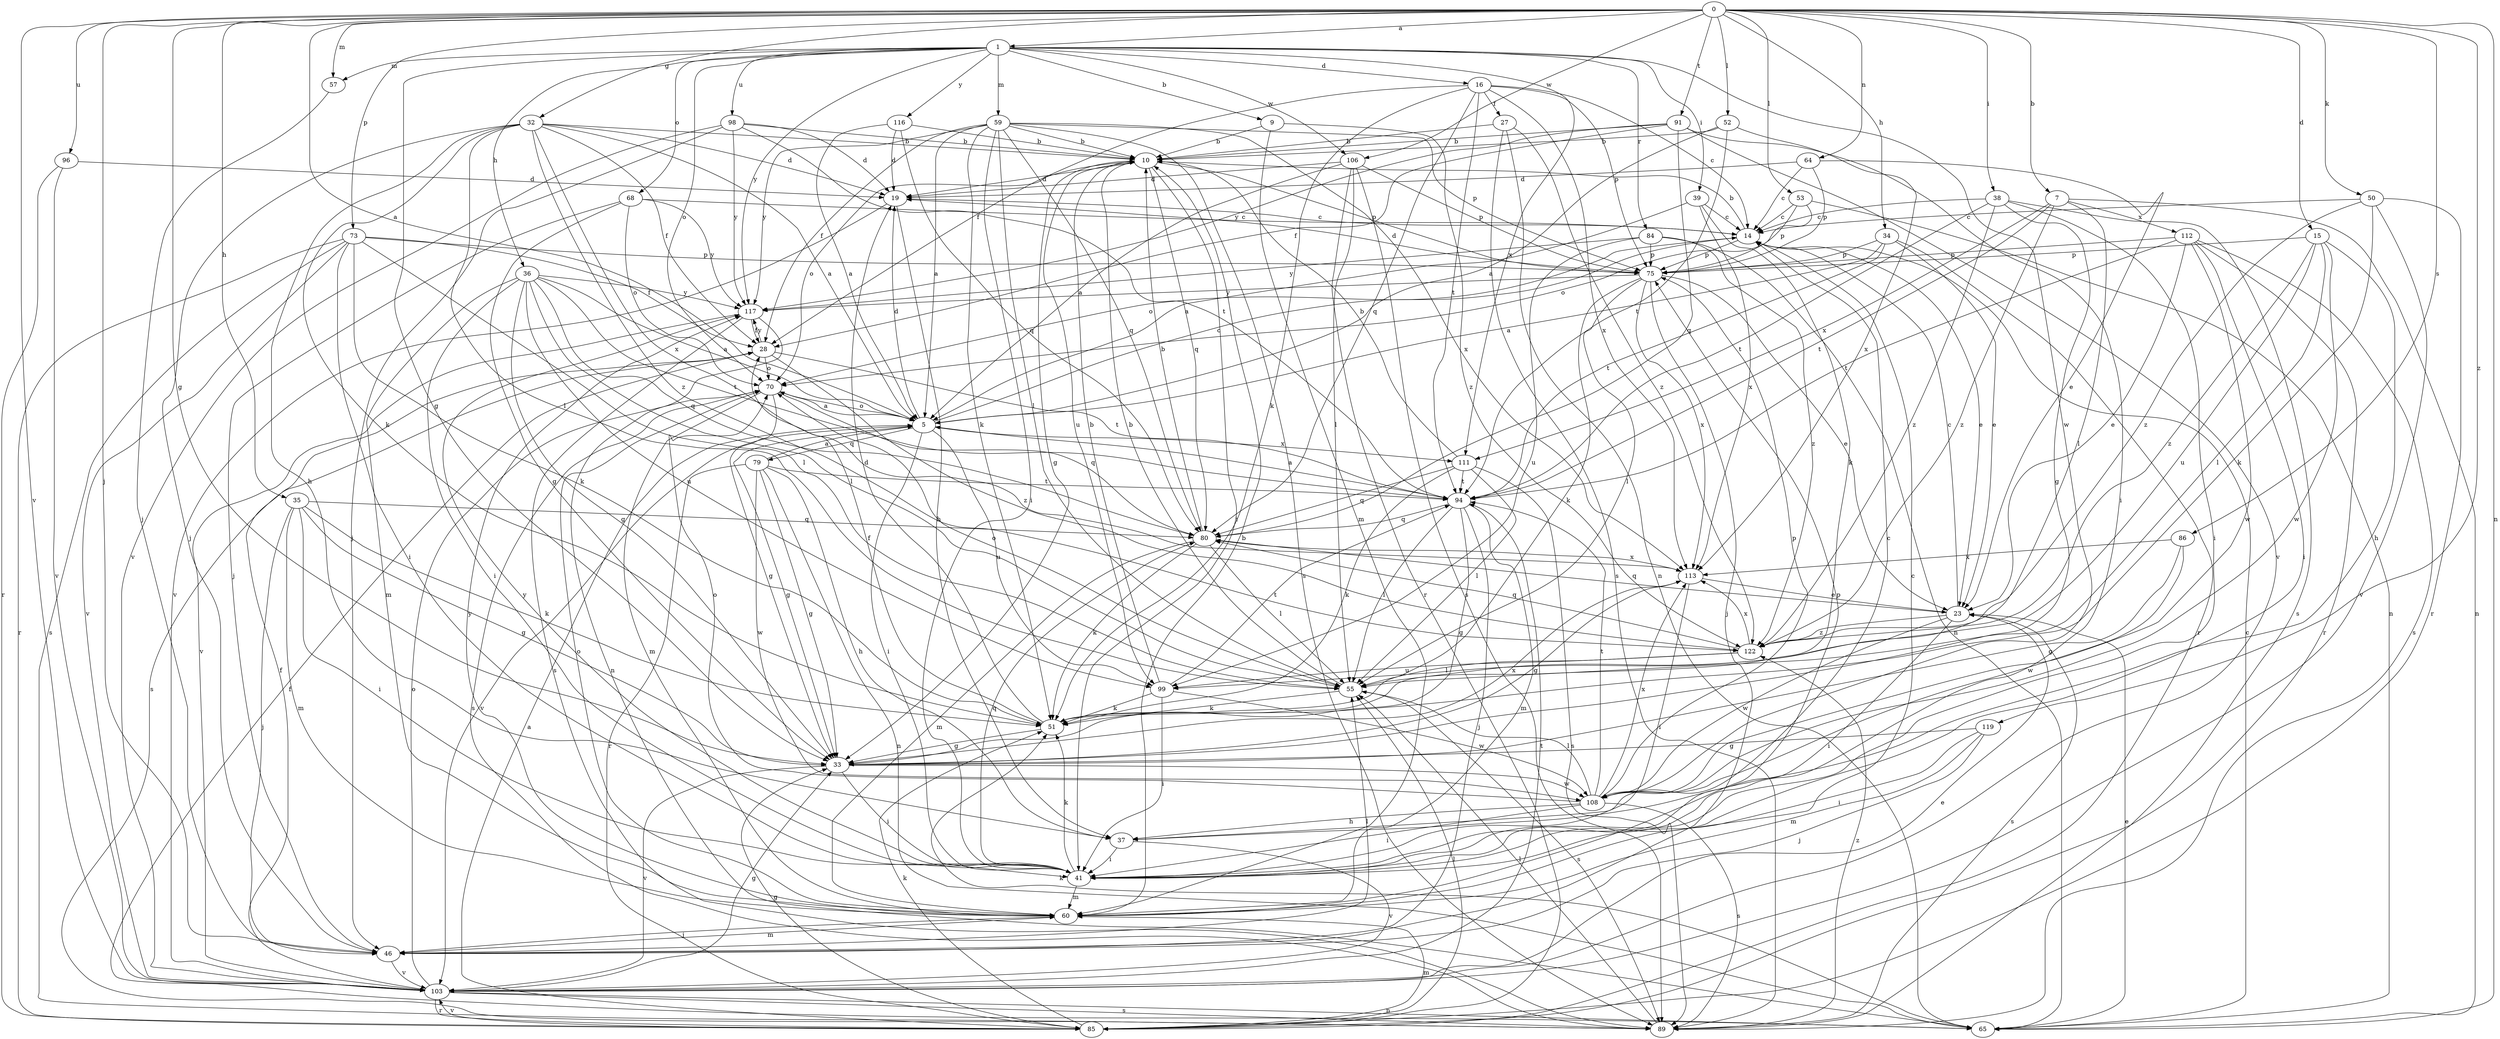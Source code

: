 strict digraph  {
0;
1;
5;
7;
9;
10;
14;
15;
16;
19;
23;
27;
28;
32;
33;
34;
35;
36;
37;
38;
39;
41;
46;
50;
51;
52;
53;
55;
57;
59;
60;
64;
65;
68;
70;
73;
75;
79;
80;
84;
85;
86;
89;
91;
94;
96;
98;
99;
103;
106;
108;
111;
112;
113;
116;
117;
119;
122;
0 -> 1  [label=a];
0 -> 5  [label=a];
0 -> 7  [label=b];
0 -> 15  [label=d];
0 -> 32  [label=g];
0 -> 33  [label=g];
0 -> 34  [label=h];
0 -> 35  [label=h];
0 -> 38  [label=i];
0 -> 46  [label=j];
0 -> 50  [label=k];
0 -> 52  [label=l];
0 -> 53  [label=l];
0 -> 57  [label=m];
0 -> 64  [label=n];
0 -> 65  [label=n];
0 -> 73  [label=p];
0 -> 86  [label=s];
0 -> 91  [label=t];
0 -> 96  [label=u];
0 -> 103  [label=v];
0 -> 106  [label=w];
0 -> 119  [label=z];
1 -> 9  [label=b];
1 -> 16  [label=d];
1 -> 33  [label=g];
1 -> 36  [label=h];
1 -> 39  [label=i];
1 -> 57  [label=m];
1 -> 59  [label=m];
1 -> 68  [label=o];
1 -> 70  [label=o];
1 -> 84  [label=r];
1 -> 98  [label=u];
1 -> 106  [label=w];
1 -> 108  [label=w];
1 -> 111  [label=x];
1 -> 116  [label=y];
1 -> 117  [label=y];
5 -> 14  [label=c];
5 -> 19  [label=d];
5 -> 33  [label=g];
5 -> 41  [label=i];
5 -> 70  [label=o];
5 -> 79  [label=q];
5 -> 99  [label=u];
5 -> 103  [label=v];
5 -> 111  [label=x];
7 -> 55  [label=l];
7 -> 65  [label=n];
7 -> 94  [label=t];
7 -> 111  [label=x];
7 -> 112  [label=x];
7 -> 122  [label=z];
9 -> 10  [label=b];
9 -> 60  [label=m];
9 -> 122  [label=z];
10 -> 19  [label=d];
10 -> 33  [label=g];
10 -> 41  [label=i];
10 -> 70  [label=o];
10 -> 75  [label=p];
10 -> 80  [label=q];
10 -> 99  [label=u];
14 -> 10  [label=b];
14 -> 23  [label=e];
14 -> 70  [label=o];
14 -> 75  [label=p];
15 -> 37  [label=h];
15 -> 55  [label=l];
15 -> 75  [label=p];
15 -> 99  [label=u];
15 -> 108  [label=w];
15 -> 122  [label=z];
16 -> 14  [label=c];
16 -> 27  [label=f];
16 -> 28  [label=f];
16 -> 51  [label=k];
16 -> 75  [label=p];
16 -> 80  [label=q];
16 -> 94  [label=t];
16 -> 113  [label=x];
19 -> 14  [label=c];
19 -> 37  [label=h];
19 -> 103  [label=v];
23 -> 14  [label=c];
23 -> 41  [label=i];
23 -> 80  [label=q];
23 -> 89  [label=s];
23 -> 108  [label=w];
23 -> 122  [label=z];
27 -> 10  [label=b];
27 -> 65  [label=n];
27 -> 89  [label=s];
27 -> 122  [label=z];
28 -> 70  [label=o];
28 -> 89  [label=s];
28 -> 94  [label=t];
28 -> 117  [label=y];
28 -> 122  [label=z];
32 -> 5  [label=a];
32 -> 10  [label=b];
32 -> 19  [label=d];
32 -> 28  [label=f];
32 -> 37  [label=h];
32 -> 46  [label=j];
32 -> 51  [label=k];
32 -> 55  [label=l];
32 -> 113  [label=x];
32 -> 122  [label=z];
33 -> 41  [label=i];
33 -> 103  [label=v];
33 -> 108  [label=w];
33 -> 113  [label=x];
34 -> 5  [label=a];
34 -> 23  [label=e];
34 -> 75  [label=p];
34 -> 85  [label=r];
34 -> 94  [label=t];
35 -> 33  [label=g];
35 -> 41  [label=i];
35 -> 46  [label=j];
35 -> 51  [label=k];
35 -> 60  [label=m];
35 -> 80  [label=q];
36 -> 5  [label=a];
36 -> 33  [label=g];
36 -> 41  [label=i];
36 -> 55  [label=l];
36 -> 60  [label=m];
36 -> 80  [label=q];
36 -> 94  [label=t];
36 -> 99  [label=u];
36 -> 117  [label=y];
37 -> 14  [label=c];
37 -> 41  [label=i];
37 -> 103  [label=v];
38 -> 14  [label=c];
38 -> 33  [label=g];
38 -> 41  [label=i];
38 -> 89  [label=s];
38 -> 94  [label=t];
38 -> 122  [label=z];
39 -> 5  [label=a];
39 -> 14  [label=c];
39 -> 51  [label=k];
39 -> 113  [label=x];
41 -> 51  [label=k];
41 -> 60  [label=m];
41 -> 80  [label=q];
41 -> 117  [label=y];
46 -> 55  [label=l];
46 -> 60  [label=m];
46 -> 103  [label=v];
50 -> 14  [label=c];
50 -> 51  [label=k];
50 -> 85  [label=r];
50 -> 103  [label=v];
50 -> 122  [label=z];
51 -> 19  [label=d];
51 -> 28  [label=f];
51 -> 33  [label=g];
52 -> 5  [label=a];
52 -> 10  [label=b];
52 -> 94  [label=t];
52 -> 113  [label=x];
53 -> 14  [label=c];
53 -> 65  [label=n];
53 -> 70  [label=o];
53 -> 75  [label=p];
55 -> 10  [label=b];
55 -> 51  [label=k];
55 -> 70  [label=o];
55 -> 89  [label=s];
57 -> 46  [label=j];
59 -> 5  [label=a];
59 -> 10  [label=b];
59 -> 28  [label=f];
59 -> 41  [label=i];
59 -> 51  [label=k];
59 -> 55  [label=l];
59 -> 75  [label=p];
59 -> 80  [label=q];
59 -> 89  [label=s];
59 -> 113  [label=x];
59 -> 117  [label=y];
60 -> 10  [label=b];
60 -> 14  [label=c];
60 -> 46  [label=j];
60 -> 70  [label=o];
60 -> 75  [label=p];
60 -> 117  [label=y];
64 -> 14  [label=c];
64 -> 19  [label=d];
64 -> 23  [label=e];
64 -> 75  [label=p];
65 -> 14  [label=c];
65 -> 23  [label=e];
65 -> 28  [label=f];
65 -> 51  [label=k];
68 -> 14  [label=c];
68 -> 33  [label=g];
68 -> 46  [label=j];
68 -> 70  [label=o];
68 -> 117  [label=y];
70 -> 5  [label=a];
70 -> 33  [label=g];
70 -> 60  [label=m];
70 -> 80  [label=q];
70 -> 89  [label=s];
73 -> 28  [label=f];
73 -> 41  [label=i];
73 -> 51  [label=k];
73 -> 55  [label=l];
73 -> 75  [label=p];
73 -> 85  [label=r];
73 -> 89  [label=s];
73 -> 103  [label=v];
75 -> 19  [label=d];
75 -> 23  [label=e];
75 -> 46  [label=j];
75 -> 51  [label=k];
75 -> 55  [label=l];
75 -> 113  [label=x];
75 -> 117  [label=y];
79 -> 5  [label=a];
79 -> 33  [label=g];
79 -> 37  [label=h];
79 -> 65  [label=n];
79 -> 85  [label=r];
79 -> 94  [label=t];
79 -> 108  [label=w];
80 -> 10  [label=b];
80 -> 51  [label=k];
80 -> 55  [label=l];
80 -> 60  [label=m];
80 -> 113  [label=x];
84 -> 65  [label=n];
84 -> 75  [label=p];
84 -> 99  [label=u];
84 -> 117  [label=y];
84 -> 122  [label=z];
85 -> 5  [label=a];
85 -> 33  [label=g];
85 -> 51  [label=k];
85 -> 55  [label=l];
85 -> 60  [label=m];
85 -> 103  [label=v];
86 -> 33  [label=g];
86 -> 108  [label=w];
86 -> 113  [label=x];
89 -> 55  [label=l];
89 -> 122  [label=z];
91 -> 10  [label=b];
91 -> 28  [label=f];
91 -> 41  [label=i];
91 -> 80  [label=q];
91 -> 103  [label=v];
91 -> 117  [label=y];
94 -> 5  [label=a];
94 -> 33  [label=g];
94 -> 46  [label=j];
94 -> 55  [label=l];
94 -> 60  [label=m];
94 -> 80  [label=q];
96 -> 19  [label=d];
96 -> 85  [label=r];
96 -> 103  [label=v];
98 -> 10  [label=b];
98 -> 19  [label=d];
98 -> 46  [label=j];
98 -> 94  [label=t];
98 -> 103  [label=v];
98 -> 117  [label=y];
99 -> 10  [label=b];
99 -> 41  [label=i];
99 -> 51  [label=k];
99 -> 94  [label=t];
99 -> 108  [label=w];
103 -> 23  [label=e];
103 -> 28  [label=f];
103 -> 33  [label=g];
103 -> 65  [label=n];
103 -> 70  [label=o];
103 -> 85  [label=r];
103 -> 89  [label=s];
103 -> 94  [label=t];
106 -> 5  [label=a];
106 -> 19  [label=d];
106 -> 55  [label=l];
106 -> 75  [label=p];
106 -> 85  [label=r];
106 -> 89  [label=s];
108 -> 37  [label=h];
108 -> 41  [label=i];
108 -> 55  [label=l];
108 -> 70  [label=o];
108 -> 75  [label=p];
108 -> 89  [label=s];
108 -> 94  [label=t];
108 -> 113  [label=x];
111 -> 10  [label=b];
111 -> 51  [label=k];
111 -> 55  [label=l];
111 -> 80  [label=q];
111 -> 89  [label=s];
111 -> 94  [label=t];
112 -> 23  [label=e];
112 -> 41  [label=i];
112 -> 75  [label=p];
112 -> 85  [label=r];
112 -> 89  [label=s];
112 -> 94  [label=t];
112 -> 108  [label=w];
113 -> 23  [label=e];
113 -> 33  [label=g];
113 -> 41  [label=i];
116 -> 5  [label=a];
116 -> 10  [label=b];
116 -> 19  [label=d];
116 -> 80  [label=q];
117 -> 28  [label=f];
117 -> 65  [label=n];
117 -> 89  [label=s];
117 -> 103  [label=v];
119 -> 33  [label=g];
119 -> 41  [label=i];
119 -> 46  [label=j];
119 -> 60  [label=m];
122 -> 55  [label=l];
122 -> 80  [label=q];
122 -> 99  [label=u];
122 -> 113  [label=x];
}
